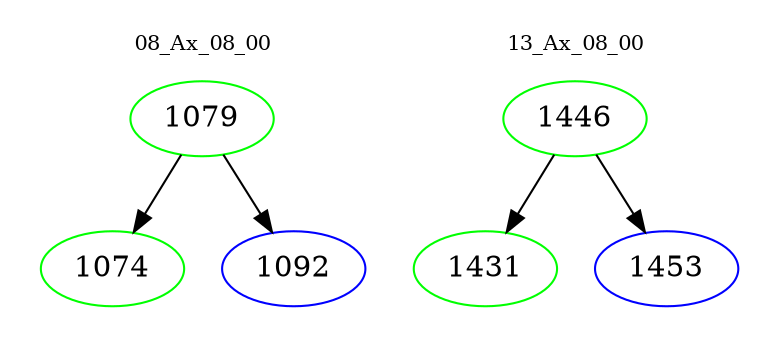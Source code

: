 digraph{
subgraph cluster_0 {
color = white
label = "08_Ax_08_00";
fontsize=10;
T0_1079 [label="1079", color="green"]
T0_1079 -> T0_1074 [color="black"]
T0_1074 [label="1074", color="green"]
T0_1079 -> T0_1092 [color="black"]
T0_1092 [label="1092", color="blue"]
}
subgraph cluster_1 {
color = white
label = "13_Ax_08_00";
fontsize=10;
T1_1446 [label="1446", color="green"]
T1_1446 -> T1_1431 [color="black"]
T1_1431 [label="1431", color="green"]
T1_1446 -> T1_1453 [color="black"]
T1_1453 [label="1453", color="blue"]
}
}
